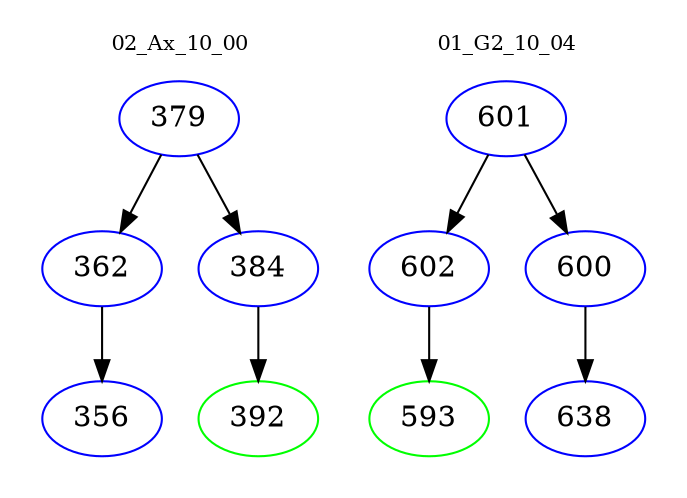 digraph{
subgraph cluster_0 {
color = white
label = "02_Ax_10_00";
fontsize=10;
T0_379 [label="379", color="blue"]
T0_379 -> T0_362 [color="black"]
T0_362 [label="362", color="blue"]
T0_362 -> T0_356 [color="black"]
T0_356 [label="356", color="blue"]
T0_379 -> T0_384 [color="black"]
T0_384 [label="384", color="blue"]
T0_384 -> T0_392 [color="black"]
T0_392 [label="392", color="green"]
}
subgraph cluster_1 {
color = white
label = "01_G2_10_04";
fontsize=10;
T1_601 [label="601", color="blue"]
T1_601 -> T1_602 [color="black"]
T1_602 [label="602", color="blue"]
T1_602 -> T1_593 [color="black"]
T1_593 [label="593", color="green"]
T1_601 -> T1_600 [color="black"]
T1_600 [label="600", color="blue"]
T1_600 -> T1_638 [color="black"]
T1_638 [label="638", color="blue"]
}
}
